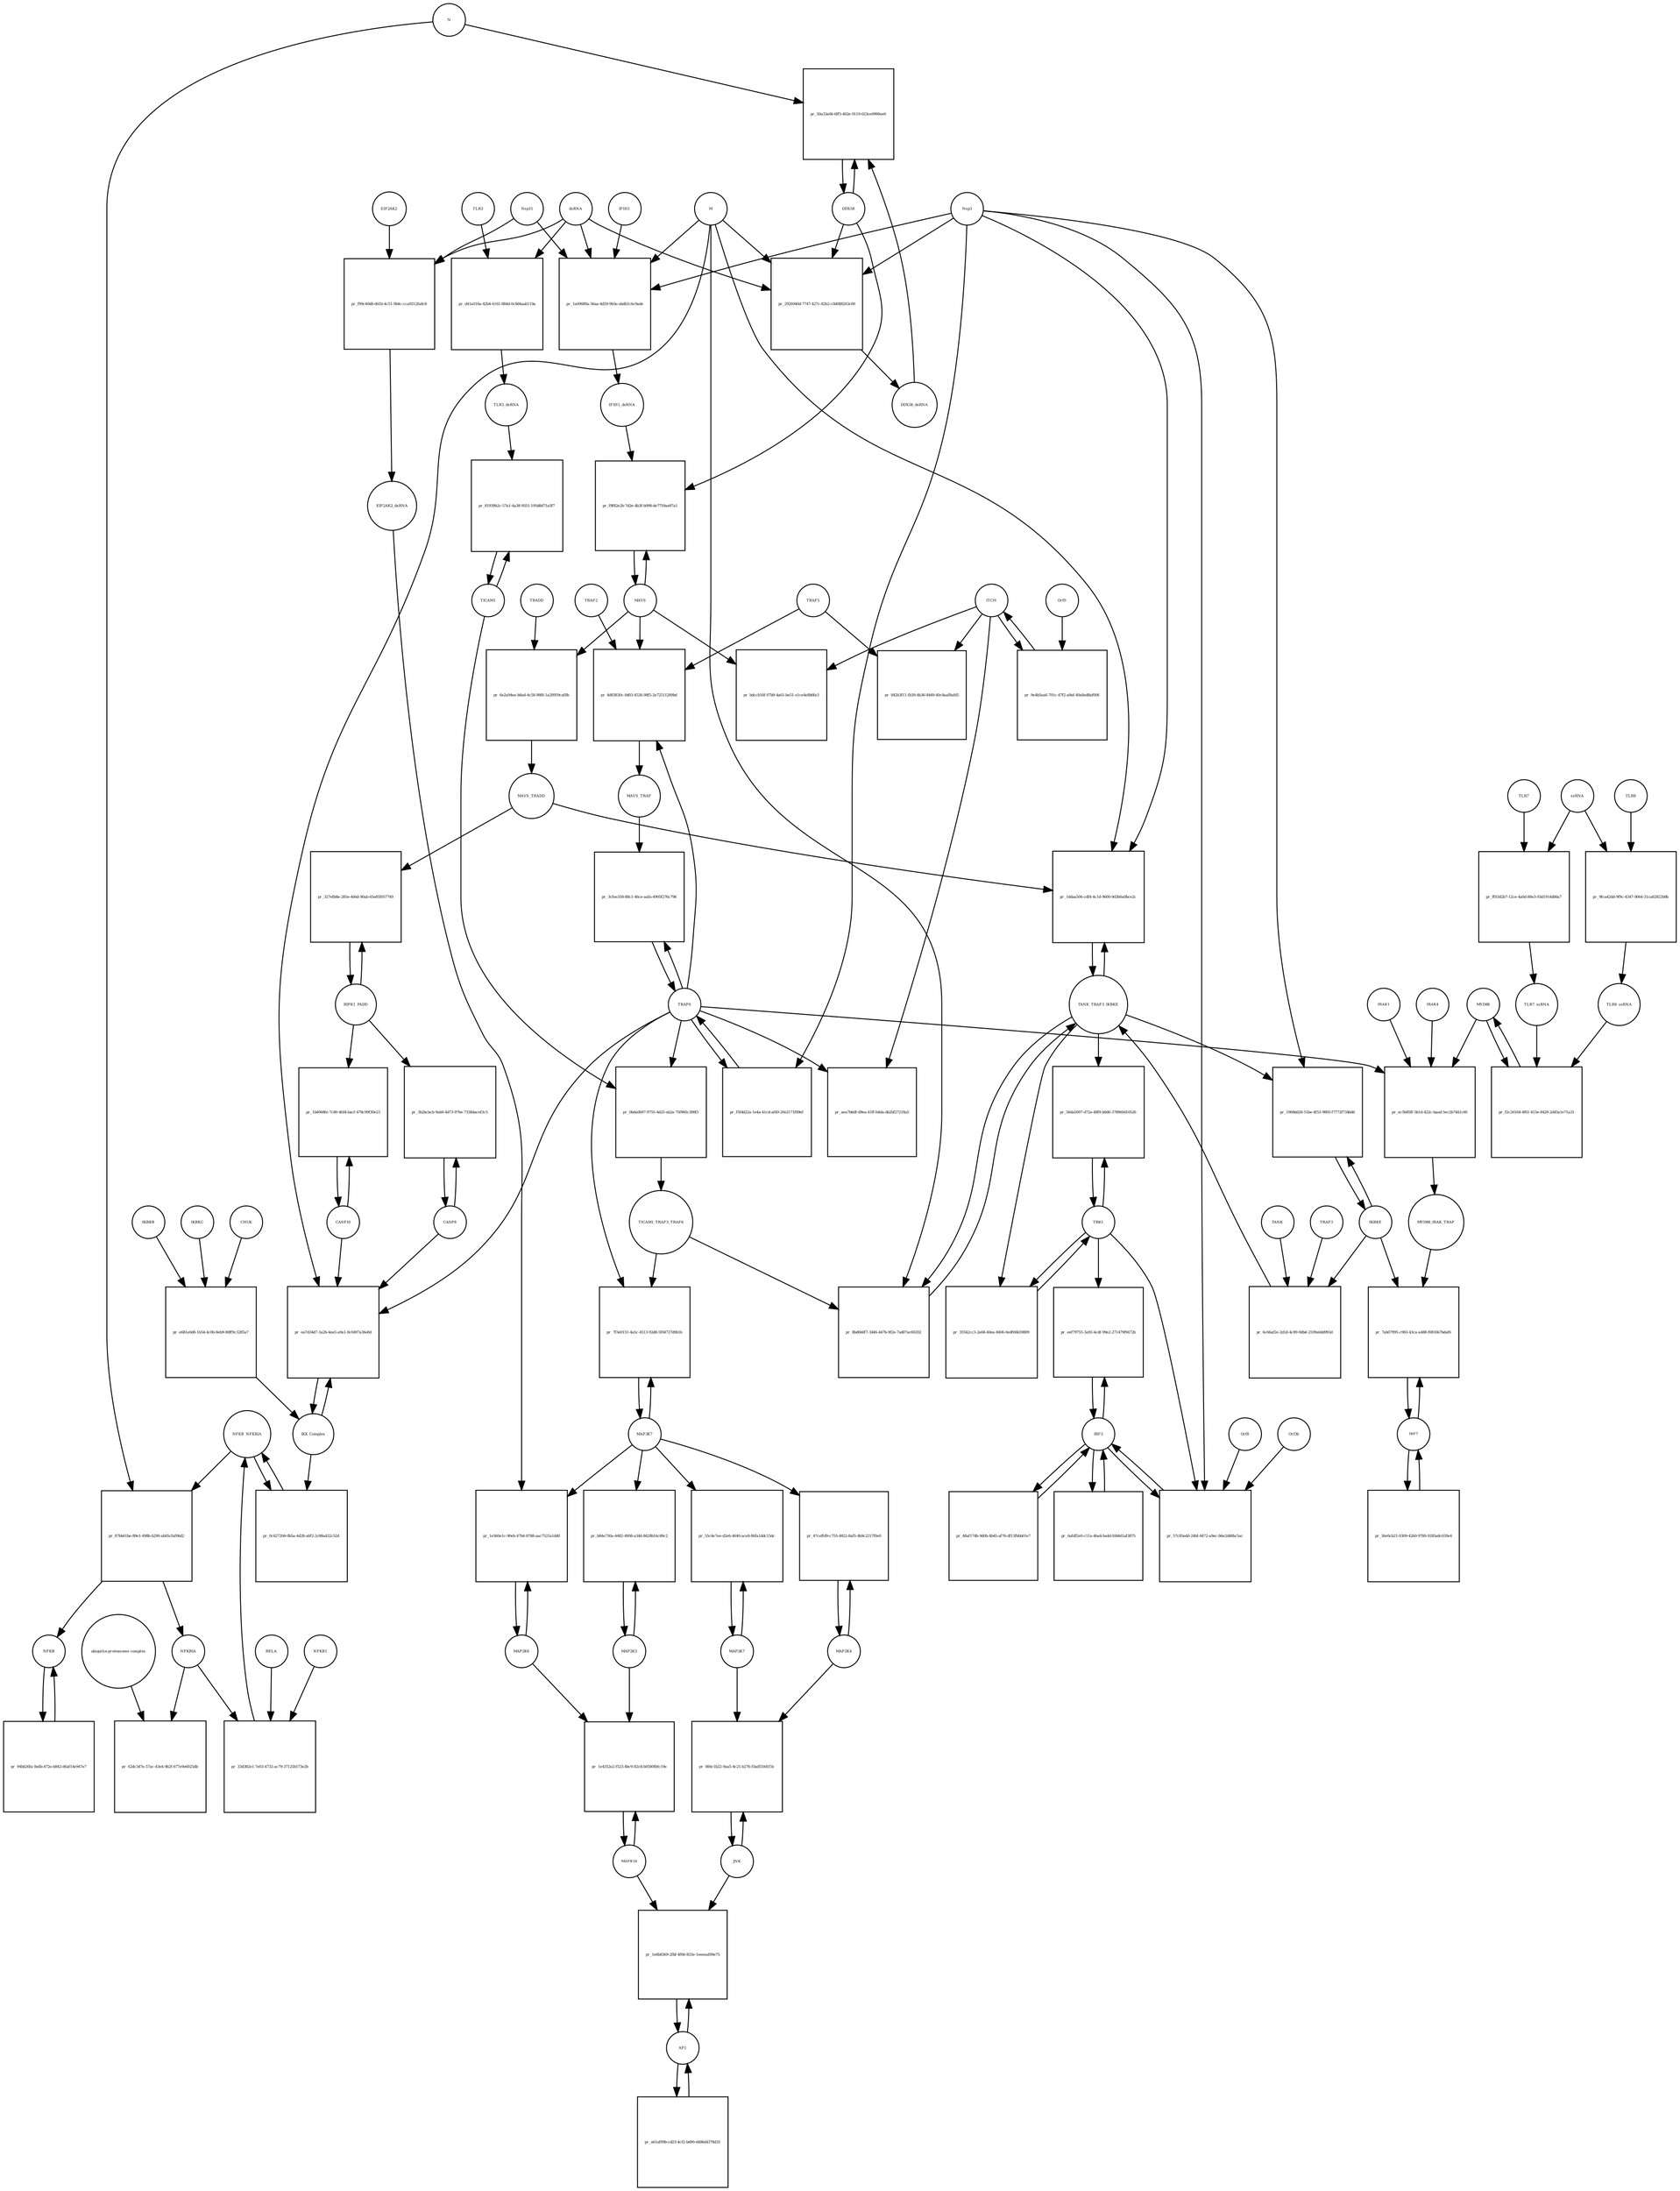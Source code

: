 strict digraph  {
NFKB_NFKBIA [annotation="", bipartite=0, cls=complex, fontsize=4, label=NFKB_NFKBIA, shape=circle];
"pr_87bb01be-89e1-498b-b290-ab05cfaf06d2" [annotation="", bipartite=1, cls=process, fontsize=4, label="pr_87bb01be-89e1-498b-b290-ab05cfaf06d2", shape=square];
NFKB [annotation="", bipartite=0, cls=complex, fontsize=4, label=NFKB, shape=circle];
NFKBIA [annotation=urn_miriam_hgnc_7797, bipartite=0, cls=macromolecule, fontsize=4, label=NFKBIA, shape=circle];
N [annotation=urn_miriam_ncbiprotein_1798174255, bipartite=0, cls=macromolecule, fontsize=4, label=N, shape=circle];
TLR3 [annotation=urn_miriam_hgnc_11849, bipartite=0, cls="macromolecule multimer", fontsize=4, label=TLR3, shape=circle];
"pr_d41a016a-42b4-4161-884d-0c8d4aab119a" [annotation="", bipartite=1, cls=process, fontsize=4, label="pr_d41a016a-42b4-4161-884d-0c8d4aab119a", shape=square];
dsRNA [annotation="", bipartite=0, cls="nucleic acid feature", fontsize=4, label=dsRNA, shape=circle];
TLR3_dsRNA [annotation="", bipartite=0, cls=complex, fontsize=4, label=TLR3_dsRNA, shape=circle];
"pr_2926940d-7747-427c-82b2-c0d088263c00" [annotation="", bipartite=1, cls=process, fontsize=4, label="pr_2926940d-7747-427c-82b2-c0d088263c00", shape=square];
DDX58_dsRNA [annotation="", bipartite=0, cls=complex, fontsize=4, label=DDX58_dsRNA, shape=circle];
M [annotation=urn_miriam_ncbiprotein_1796318601, bipartite=0, cls=macromolecule, fontsize=4, label=M, shape=circle];
Nsp3 [annotation=urn_miriam_ncbiprotein_1802476807, bipartite=0, cls=macromolecule, fontsize=4, label=Nsp3, shape=circle];
DDX58 [annotation=urn_miriam_hgnc_19102, bipartite=0, cls=macromolecule, fontsize=4, label=DDX58, shape=circle];
"pr_1a00680a-36aa-4d59-9b5e-abdb1c6c9ade" [annotation="", bipartite=1, cls=process, fontsize=4, label="pr_1a00680a-36aa-4d59-9b5e-abdb1c6c9ade", shape=square];
IFIH1_dsRNA [annotation="", bipartite=0, cls=complex, fontsize=4, label=IFIH1_dsRNA, shape=circle];
Nsp15 [annotation=urn_miriam_ncbiprotein_1802476818, bipartite=0, cls=macromolecule, fontsize=4, label=Nsp15, shape=circle];
IFIH1 [annotation=urn_miriam_hgnc_18873, bipartite=0, cls=macromolecule, fontsize=4, label=IFIH1, shape=circle];
"pr_50a33a06-6ff5-402e-9119-023ce0990ee0" [annotation="", bipartite=1, cls=process, fontsize=4, label="pr_50a33a06-6ff5-402e-9119-023ce0990ee0", shape=square];
MAVS [annotation=urn_miriam_hgnc_29233, bipartite=0, cls="macromolecule multimer", fontsize=4, label=MAVS, shape=circle];
"pr_f9f82e2b-7d2e-4b3f-b098-de7759ae87a1" [annotation="", bipartite=1, cls=process, fontsize=4, label="pr_f9f82e2b-7d2e-4b3f-b098-de7759ae87a1", shape=square];
"pr_62dc347e-57ac-43e4-9b2f-677e9e6025db" [annotation="", bipartite=1, cls=process, fontsize=4, label="pr_62dc347e-57ac-43e4-9b2f-677e9e6025db", shape=square];
"ubiquitin-proteasome complex" [annotation="", bipartite=0, cls=complex, fontsize=4, label="ubiquitin-proteasome complex", shape=circle];
IRF3 [annotation=urn_miriam_hgnc_6118, bipartite=0, cls="macromolecule multimer", fontsize=4, label=IRF3, shape=circle];
"pr_eef79755-3a93-4cdf-99e2-271479f9472b" [annotation="", bipartite=1, cls=process, fontsize=4, label="pr_eef79755-3a93-4cdf-99e2-271479f9472b", shape=square];
TBK1 [annotation="", bipartite=0, cls=macromolecule, fontsize=4, label=TBK1, shape=circle];
"pr_57c85edd-24bf-4472-a9ec-b6e2d48bc5ac" [annotation="", bipartite=1, cls=process, fontsize=4, label="pr_57c85edd-24bf-4472-a9ec-b6e2d48bc5ac", shape=square];
Orf3b [annotation=urn_miriam_uniprot_P59633, bipartite=0, cls=macromolecule, fontsize=4, label=Orf3b, shape=circle];
Orf8 [annotation=urn_miriam_ncbiprotein_1796318604, bipartite=0, cls=macromolecule, fontsize=4, label=Orf8, shape=circle];
IRF7 [annotation=urn_miriam_hgnc_6122, bipartite=0, cls="macromolecule multimer", fontsize=4, label=IRF7, shape=circle];
"pr_7ab07995-c983-43ca-a488-f0816b7bdaf6" [annotation="", bipartite=1, cls=process, fontsize=4, label="pr_7ab07995-c983-43ca-a488-f0816b7bdaf6", shape=square];
IKBKE [annotation=urn_miriam_hgnc_14552, bipartite=0, cls=macromolecule, fontsize=4, label=IKBKE, shape=circle];
MYD88_IRAK_TRAF [annotation="", bipartite=0, cls=complex, fontsize=4, label=MYD88_IRAK_TRAF, shape=circle];
TRAF6 [annotation=urn_miriam_hgnc_12036, bipartite=0, cls=macromolecule, fontsize=4, label=TRAF6, shape=circle];
"pr_3cfee358-88c1-46ce-aafa-4905f276c796" [annotation="", bipartite=1, cls=process, fontsize=4, label="pr_3cfee358-88c1-46ce-aafa-4905f276c796", shape=square];
MAVS_TRAF [annotation="", bipartite=0, cls=complex, fontsize=4, label=MAVS_TRAF, shape=circle];
"pr_bdccb16f-07b9-4a61-be51-e1ce4e8b6fe3" [annotation="", bipartite=1, cls=process, fontsize=4, label="pr_bdccb16f-07b9-4a61-be51-e1ce4e8b6fe3", shape=square];
ITCH [annotation="", bipartite=0, cls=macromolecule, fontsize=4, label=ITCH, shape=circle];
TRAF5 [annotation=urn_miriam_hgnc_12035, bipartite=0, cls=macromolecule, fontsize=4, label=TRAF5, shape=circle];
"pr_842b3f11-fb39-4b36-8449-40c8aaf8afd5" [annotation="", bipartite=1, cls=process, fontsize=4, label="pr_842b3f11-fb39-4b36-8449-40c8aaf8afd5", shape=square];
"pr_aea7b6df-d9ea-41ff-b4da-db2bf27218a5" [annotation="", bipartite=1, cls=process, fontsize=4, label="pr_aea7b6df-d9ea-41ff-b4da-db2bf27218a5", shape=square];
TICAM1 [annotation=urn_miriam_hgnc_18348, bipartite=0, cls=macromolecule, fontsize=4, label=TICAM1, shape=circle];
"pr_81939b2c-57a1-4a38-9551-195d8d71a5f7" [annotation="", bipartite=1, cls=process, fontsize=4, label="pr_81939b2c-57a1-4a38-9551-195d8d71a5f7", shape=square];
"pr_0bda0b97-9755-4d25-ab2a-75f960c398f3" [annotation="", bipartite=1, cls=process, fontsize=4, label="pr_0bda0b97-9755-4d25-ab2a-75f960c398f3", shape=square];
TICAM1_TRAF3_TRAF6 [annotation="", bipartite=0, cls=complex, fontsize=4, label=TICAM1_TRAF3_TRAF6, shape=circle];
TANK_TRAF3_IKBKE [annotation="", bipartite=0, cls=complex, fontsize=4, label=TANK_TRAF3_IKBKE, shape=circle];
"pr_8bd6b0f7-3446-447b-9f2e-7ad07ac60202" [annotation="", bipartite=1, cls=process, fontsize=4, label="pr_8bd6b0f7-3446-447b-9f2e-7ad07ac60202", shape=square];
"pr_56da5007-d72a-48f9-b0d6-378960d10526" [annotation="", bipartite=1, cls=process, fontsize=4, label="pr_56da5007-d72a-48f9-b0d6-378960d10526", shape=square];
"pr_1968dd28-51be-4f53-9805-f7772f734bd6" [annotation="", bipartite=1, cls=process, fontsize=4, label="pr_1968dd28-51be-4f53-9805-f7772f734bd6", shape=square];
MYD88 [annotation="", bipartite=0, cls=macromolecule, fontsize=4, label=MYD88, shape=circle];
"pr_ec5b85ff-5b1d-422c-baad-5ec2b7441c60" [annotation="", bipartite=1, cls=process, fontsize=4, label="pr_ec5b85ff-5b1d-422c-baad-5ec2b7441c60", shape=square];
IRAK1 [annotation=urn_miriam_hgnc_6112, bipartite=0, cls=macromolecule, fontsize=4, label=IRAK1, shape=circle];
IRAK4 [annotation=urn_miriam_hgnc_17967, bipartite=0, cls=macromolecule, fontsize=4, label=IRAK4, shape=circle];
TLR7 [annotation=urn_miriam_hgnc_15631, bipartite=0, cls=macromolecule, fontsize=4, label=TLR7, shape=circle];
"pr_ff03d2b7-12ce-4a0d-88e3-93d1914d86a7" [annotation="", bipartite=1, cls=process, fontsize=4, label="pr_ff03d2b7-12ce-4a0d-88e3-93d1914d86a7", shape=square];
TLR7_ssRNA [annotation="", bipartite=0, cls=complex, fontsize=4, label=TLR7_ssRNA, shape=circle];
ssRNA [annotation="", bipartite=0, cls="nucleic acid feature", fontsize=4, label=ssRNA, shape=circle];
TLR8 [annotation=urn_miriam_hgnc_15632, bipartite=0, cls=macromolecule, fontsize=4, label=TLR8, shape=circle];
"pr_9fca42dd-9f9c-4347-9064-31ca82822b8b" [annotation="", bipartite=1, cls=process, fontsize=4, label="pr_9fca42dd-9f9c-4347-9064-31ca82822b8b", shape=square];
TLR8_ssRNA [annotation="", bipartite=0, cls=complex, fontsize=4, label=TLR8_ssRNA, shape=circle];
"pr_f2c26164-4f61-415e-8428-2d45a1e71a31" [annotation="", bipartite=1, cls=process, fontsize=4, label="pr_f2c26164-4f61-415e-8428-2d45a1e71a31", shape=square];
MAP3K7 [annotation="", bipartite=0, cls=macromolecule, fontsize=4, label=MAP3K7, shape=circle];
"pr_7f3e0151-4a5c-4513-92d8-5f04727d9b1b" [annotation="", bipartite=1, cls=process, fontsize=4, label="pr_7f3e0151-4a5c-4513-92d8-5f04727d9b1b", shape=square];
TRAF2 [annotation=urn_miriam_hgnc_12032, bipartite=0, cls=macromolecule, fontsize=4, label=TRAF2, shape=circle];
"pr_4d83830c-0d03-4526-98f5-2e72511289bd" [annotation="", bipartite=1, cls=process, fontsize=4, label="pr_4d83830c-0d03-4526-98f5-2e72511289bd", shape=square];
"pr_9e4b5ea6-701c-47f2-a9af-40a8ed8af006" [annotation="", bipartite=1, cls=process, fontsize=4, label="pr_9e4b5ea6-701c-47f2-a9af-40a8ed8af006", shape=square];
Orf9 [annotation=urn_miriam_uniprot_P59636, bipartite=0, cls=macromolecule, fontsize=4, label=Orf9, shape=circle];
"pr_6e2a94ee-b8ad-4c58-98f6-1a28959caf8b" [annotation="", bipartite=1, cls=process, fontsize=4, label="pr_6e2a94ee-b8ad-4c58-98f6-1a28959caf8b", shape=square];
MAVS_TRADD [annotation="", bipartite=0, cls=complex, fontsize=4, label=MAVS_TRADD, shape=circle];
TRADD [annotation=urn_miriam_hgnc_12030, bipartite=0, cls=macromolecule, fontsize=4, label=TRADD, shape=circle];
"pr_f5fdd22a-1e4a-41cd-af49-20e2171f89ef" [annotation="", bipartite=1, cls=process, fontsize=4, label="pr_f5fdd22a-1e4a-41cd-af49-20e2171f89ef", shape=square];
AP1 [annotation="", bipartite=0, cls=complex, fontsize=4, label=AP1, shape=circle];
"pr_1e6b8369-2fbf-4f66-833e-1eeeeaf09e75" [annotation="", bipartite=1, cls=process, fontsize=4, label="pr_1e6b8369-2fbf-4f66-833e-1eeeeaf09e75", shape=square];
MAPK14 [annotation="", bipartite=0, cls=macromolecule, fontsize=4, label=MAPK14, shape=circle];
JNK [annotation="", bipartite=0, cls=complex, fontsize=4, label=JNK, shape=circle];
"pr_084c1b22-9aa5-4c21-b276-f3ad550d1f3c" [annotation="", bipartite=1, cls=process, fontsize=4, label="pr_084c1b22-9aa5-4c21-b276-f3ad550d1f3c", shape=square];
MAP2K7 [annotation="", bipartite=0, cls=macromolecule, fontsize=4, label=MAP2K7, shape=circle];
MAP2K4 [annotation="", bipartite=0, cls=macromolecule, fontsize=4, label=MAP2K4, shape=circle];
"pr_47ceffd9-c755-4822-8af5-4b9c2217f0e0" [annotation="", bipartite=1, cls=process, fontsize=4, label="pr_47ceffd9-c755-4822-8af5-4b9c2217f0e0", shape=square];
"pr_55c4e7ee-d2e6-4640-ace8-86fa1ddc15dc" [annotation="", bipartite=1, cls=process, fontsize=4, label="pr_55c4e7ee-d2e6-4640-ace8-86fa1ddc15dc", shape=square];
MAP2K3 [annotation="", bipartite=0, cls=macromolecule, fontsize=4, label=MAP2K3, shape=circle];
"pr_b84e730a-4482-4908-a34d-8428b16c89c2" [annotation="", bipartite=1, cls=process, fontsize=4, label="pr_b84e730a-4482-4908-a34d-8428b16c89c2", shape=square];
MAP2K6 [annotation="", bipartite=0, cls=macromolecule, fontsize=4, label=MAP2K6, shape=circle];
"pr_1e560e1c-90eb-47b4-8788-aac7521a1dd0" [annotation="", bipartite=1, cls=process, fontsize=4, label="pr_1e560e1c-90eb-47b4-8788-aac7521a1dd0", shape=square];
EIF2AK2_dsRNA [annotation="", bipartite=0, cls=complex, fontsize=4, label=EIF2AK2_dsRNA, shape=circle];
"pr_f99c40d8-d61b-4c51-9b4c-cca9312fa8c8" [annotation="", bipartite=1, cls=process, fontsize=4, label="pr_f99c40d8-d61b-4c51-9b4c-cca9312fa8c8", shape=square];
EIF2AK2 [annotation=urn_miriam_hgnc_9437, bipartite=0, cls=macromolecule, fontsize=4, label=EIF2AK2, shape=circle];
RIPK1_FADD [annotation="", bipartite=0, cls=complex, fontsize=4, label=RIPK1_FADD, shape=circle];
"pr_327efb8e-285e-466d-90ab-65e85f057749" [annotation="", bipartite=1, cls=process, fontsize=4, label="pr_327efb8e-285e-466d-90ab-65e85f057749", shape=square];
CASP8 [annotation="", bipartite=0, cls=macromolecule, fontsize=4, label=CASP8, shape=circle];
"pr_3b2bcbcb-9ab0-4d73-976e-7338dacef3c5" [annotation="", bipartite=1, cls=process, fontsize=4, label="pr_3b2bcbcb-9ab0-4d73-976e-7338dacef3c5", shape=square];
CASP10 [annotation="", bipartite=0, cls=macromolecule, fontsize=4, label=CASP10, shape=circle];
"pr_1b4068fe-7c80-4fd4-bacf-478c99f30e23" [annotation="", bipartite=1, cls=process, fontsize=4, label="pr_1b4068fe-7c80-4fd4-bacf-478c99f30e23", shape=square];
"pr_0c627204-0b5a-4d28-a6f2-2c88a432c52d" [annotation="", bipartite=1, cls=process, fontsize=4, label="pr_0c627204-0b5a-4d28-a6f2-2c88a432c52d", shape=square];
"IKK Complex" [annotation="", bipartite=0, cls=complex, fontsize=4, label="IKK Complex", shape=circle];
"pr_ea7d34d7-3a2b-4ea5-a9a1-8c0497a36e8d" [annotation="", bipartite=1, cls=process, fontsize=4, label="pr_ea7d34d7-3a2b-4ea5-a9a1-8c0497a36e8d", shape=square];
"pr_33d382e1-7e03-4732-ac79-37125b173e2b" [annotation="", bipartite=1, cls=process, fontsize=4, label="pr_33d382e1-7e03-4732-ac79-37125b173e2b", shape=square];
RELA [annotation="", bipartite=0, cls=macromolecule, fontsize=4, label=RELA, shape=circle];
NFKB1 [annotation="", bipartite=0, cls=macromolecule, fontsize=4, label=NFKB1, shape=circle];
IKBKG [annotation="", bipartite=0, cls=macromolecule, fontsize=4, label=IKBKG, shape=circle];
"pr_e681e0d8-1b54-4c0b-8eb9-80ff9c3285a7" [annotation="", bipartite=1, cls=process, fontsize=4, label="pr_e681e0d8-1b54-4c0b-8eb9-80ff9c3285a7", shape=square];
CHUK [annotation="", bipartite=0, cls=macromolecule, fontsize=4, label=CHUK, shape=circle];
IKBKB [annotation="", bipartite=0, cls=macromolecule, fontsize=4, label=IKBKB, shape=circle];
"pr_1ddaa506-cdf4-4c1d-9600-9d3b0a0bce2c" [annotation="", bipartite=1, cls=process, fontsize=4, label="pr_1ddaa506-cdf4-4c1d-9600-9d3b0a0bce2c", shape=square];
"pr_35542cc3-2a68-40ea-8406-0edf06b59809" [annotation="", bipartite=1, cls=process, fontsize=4, label="pr_35542cc3-2a68-40ea-8406-0edf06b59809", shape=square];
"pr_1e4352e2-f523-4bc9-82c8-b0580fbfc19e" [annotation="", bipartite=1, cls=process, fontsize=4, label="pr_1e4352e2-f523-4bc9-82c8-b0580fbfc19e", shape=square];
TRAF3 [annotation="", bipartite=0, cls=macromolecule, fontsize=4, label=TRAF3, shape=circle];
"pr_6c66af2e-2d1d-4c89-9dbd-2109a0dd993d" [annotation="", bipartite=1, cls=process, fontsize=4, label="pr_6c66af2e-2d1d-4c89-9dbd-2109a0dd993d", shape=square];
TANK [annotation="", bipartite=0, cls=macromolecule, fontsize=4, label=TANK, shape=circle];
"pr_94bb26fa-9a6b-472e-b842-d6af14e947e7" [annotation="", bipartite=1, cls=process, fontsize=4, label="pr_94bb26fa-9a6b-472e-b842-d6af14e947e7", shape=square];
"pr_6afdf2e0-c11a-4ba4-ba4d-fd44d1af3875" [annotation="", bipartite=1, cls=process, fontsize=4, label="pr_6afdf2e0-c11a-4ba4-ba4d-fd44d1af3875", shape=square];
"pr_48af174b-9d0b-4b45-af76-df13fbbb01e7" [annotation="", bipartite=1, cls=process, fontsize=4, label="pr_48af174b-9d0b-4b45-af76-df13fbbb01e7", shape=square];
"pr_36e0cb21-0309-4260-9780-9285a8c039e4" [annotation="", bipartite=1, cls=process, fontsize=4, label="pr_36e0cb21-0309-4260-9780-9285a8c039e4", shape=square];
"pr_a61af09b-cd23-4cf2-bd90-d486d4378d35" [annotation="", bipartite=1, cls=process, fontsize=4, label="pr_a61af09b-cd23-4cf2-bd90-d486d4378d35", shape=square];
NFKB_NFKBIA -> "pr_87bb01be-89e1-498b-b290-ab05cfaf06d2"  [annotation="", interaction_type=consumption];
NFKB_NFKBIA -> "pr_0c627204-0b5a-4d28-a6f2-2c88a432c52d"  [annotation="", interaction_type=consumption];
"pr_87bb01be-89e1-498b-b290-ab05cfaf06d2" -> NFKB  [annotation="", interaction_type=production];
"pr_87bb01be-89e1-498b-b290-ab05cfaf06d2" -> NFKBIA  [annotation="", interaction_type=production];
NFKB -> "pr_94bb26fa-9a6b-472e-b842-d6af14e947e7"  [annotation="", interaction_type=consumption];
NFKBIA -> "pr_62dc347e-57ac-43e4-9b2f-677e9e6025db"  [annotation="", interaction_type=consumption];
NFKBIA -> "pr_33d382e1-7e03-4732-ac79-37125b173e2b"  [annotation="", interaction_type=consumption];
N -> "pr_87bb01be-89e1-498b-b290-ab05cfaf06d2"  [annotation="urn_miriam_pubmed_16143815|urn_miriam_taxonomy_694009", interaction_type=stimulation];
N -> "pr_50a33a06-6ff5-402e-9119-023ce0990ee0"  [annotation="urn_miriam_pubmed_25581309|urn_miriam_pubmed_28148787|urn_miriam_taxonomy_694009", interaction_type=inhibition];
TLR3 -> "pr_d41a016a-42b4-4161-884d-0c8d4aab119a"  [annotation="", interaction_type=consumption];
"pr_d41a016a-42b4-4161-884d-0c8d4aab119a" -> TLR3_dsRNA  [annotation="", interaction_type=production];
dsRNA -> "pr_d41a016a-42b4-4161-884d-0c8d4aab119a"  [annotation="", interaction_type=consumption];
dsRNA -> "pr_2926940d-7747-427c-82b2-c0d088263c00"  [annotation="", interaction_type=consumption];
dsRNA -> "pr_1a00680a-36aa-4d59-9b5e-abdb1c6c9ade"  [annotation="", interaction_type=consumption];
dsRNA -> "pr_f99c40d8-d61b-4c51-9b4c-cca9312fa8c8"  [annotation="", interaction_type=consumption];
TLR3_dsRNA -> "pr_81939b2c-57a1-4a38-9551-195d8d71a5f7"  [annotation=urn_miriam_pubmed_20303872, interaction_type=stimulation];
"pr_2926940d-7747-427c-82b2-c0d088263c00" -> DDX58_dsRNA  [annotation="", interaction_type=production];
DDX58_dsRNA -> "pr_50a33a06-6ff5-402e-9119-023ce0990ee0"  [annotation="urn_miriam_pubmed_25581309|urn_miriam_pubmed_28148787|urn_miriam_taxonomy_694009", interaction_type=catalysis];
M -> "pr_2926940d-7747-427c-82b2-c0d088263c00"  [annotation="urn_miriam_pubmed_20303872|urn_miriam_pubmed_19380580|urn_miriam_pubmed_31226023|urn_miriam_taxonomy_694009", interaction_type=inhibition];
M -> "pr_1a00680a-36aa-4d59-9b5e-abdb1c6c9ade"  [annotation="urn_miriam_pubmed_28484023|urn_miriam_pubmed_19380580|urn_miriam_pubmed_31226023|urn_miriam_taxonomy_694009", interaction_type=inhibition];
M -> "pr_8bd6b0f7-3446-447b-9f2e-7ad07ac60202"  [annotation="urn_miriam_pubmed_19380580|urn_miriam_pubmed_19366914|urn_miriam_taxonomy_694009", interaction_type=inhibition];
M -> "pr_ea7d34d7-3a2b-4ea5-a9a1-8c0497a36e8d"  [annotation="urn_miriam_pubmed_19366914|urn_miriam_pubmed_20303872|urn_miriam_pubmed_17705188|urn_miriam_pubmed_694009", interaction_type=inhibition];
M -> "pr_1ddaa506-cdf4-4c1d-9600-9d3b0a0bce2c"  [annotation="urn_miriam_pubmed_19366914|urn_miriam_pubmed_27164085|urn_miriam_pubmed_19380580|urn_miriam_taxonomy_694009", interaction_type=inhibition];
Nsp3 -> "pr_2926940d-7747-427c-82b2-c0d088263c00"  [annotation="urn_miriam_pubmed_20303872|urn_miriam_pubmed_19380580|urn_miriam_pubmed_31226023|urn_miriam_taxonomy_694009", interaction_type=inhibition];
Nsp3 -> "pr_1a00680a-36aa-4d59-9b5e-abdb1c6c9ade"  [annotation="urn_miriam_pubmed_28484023|urn_miriam_pubmed_19380580|urn_miriam_pubmed_31226023|urn_miriam_taxonomy_694009", interaction_type=inhibition];
Nsp3 -> "pr_57c85edd-24bf-4472-a9ec-b6e2d48bc5ac"  [annotation="urn_miriam_pubmed_17761676|urn_miriam_pubmed_31226023|urn_miriam_taxonomy_694009", interaction_type=inhibition];
Nsp3 -> "pr_1968dd28-51be-4f53-9805-f7772f734bd6"  [annotation="urn_miriam_pubmed_20303872|urn_miriam_pubmed_31226023|urn_miriam_taxonomy_694009", interaction_type=inhibition];
Nsp3 -> "pr_f5fdd22a-1e4a-41cd-af49-20e2171f89ef"  [annotation="urn_miriam_pubmed_27164085|urn_miriam_taxonomy_694009", interaction_type=catalysis];
Nsp3 -> "pr_1ddaa506-cdf4-4c1d-9600-9d3b0a0bce2c"  [annotation="urn_miriam_pubmed_19366914|urn_miriam_pubmed_27164085|urn_miriam_pubmed_19380580|urn_miriam_taxonomy_694009", interaction_type=inhibition];
DDX58 -> "pr_2926940d-7747-427c-82b2-c0d088263c00"  [annotation="", interaction_type=consumption];
DDX58 -> "pr_50a33a06-6ff5-402e-9119-023ce0990ee0"  [annotation="", interaction_type=consumption];
DDX58 -> "pr_f9f82e2b-7d2e-4b3f-b098-de7759ae87a1"  [annotation=urn_miriam_pubmed_25581309, interaction_type=catalysis];
"pr_1a00680a-36aa-4d59-9b5e-abdb1c6c9ade" -> IFIH1_dsRNA  [annotation="", interaction_type=production];
IFIH1_dsRNA -> "pr_f9f82e2b-7d2e-4b3f-b098-de7759ae87a1"  [annotation=urn_miriam_pubmed_25581309, interaction_type=catalysis];
Nsp15 -> "pr_1a00680a-36aa-4d59-9b5e-abdb1c6c9ade"  [annotation="urn_miriam_pubmed_28484023|urn_miriam_pubmed_19380580|urn_miriam_pubmed_31226023|urn_miriam_taxonomy_694009", interaction_type=inhibition];
Nsp15 -> "pr_f99c40d8-d61b-4c51-9b4c-cca9312fa8c8"  [annotation="urn_miriam_pubmed_28484023|urn_miriam_pubmed_19366914|urn_miriam_taxonomy_694009", interaction_type=inhibition];
IFIH1 -> "pr_1a00680a-36aa-4d59-9b5e-abdb1c6c9ade"  [annotation="", interaction_type=consumption];
"pr_50a33a06-6ff5-402e-9119-023ce0990ee0" -> DDX58  [annotation="", interaction_type=production];
MAVS -> "pr_f9f82e2b-7d2e-4b3f-b098-de7759ae87a1"  [annotation="", interaction_type=consumption];
MAVS -> "pr_bdccb16f-07b9-4a61-be51-e1ce4e8b6fe3"  [annotation="", interaction_type=consumption];
MAVS -> "pr_4d83830c-0d03-4526-98f5-2e72511289bd"  [annotation="", interaction_type=consumption];
MAVS -> "pr_6e2a94ee-b8ad-4c58-98f6-1a28959caf8b"  [annotation="", interaction_type=consumption];
"pr_f9f82e2b-7d2e-4b3f-b098-de7759ae87a1" -> MAVS  [annotation="", interaction_type=production];
"ubiquitin-proteasome complex" -> "pr_62dc347e-57ac-43e4-9b2f-677e9e6025db"  [annotation=urn_miriam_pubmed_20303872, interaction_type=catalysis];
IRF3 -> "pr_eef79755-3a93-4cdf-99e2-271479f9472b"  [annotation="", interaction_type=consumption];
IRF3 -> "pr_57c85edd-24bf-4472-a9ec-b6e2d48bc5ac"  [annotation="", interaction_type=consumption];
IRF3 -> "pr_6afdf2e0-c11a-4ba4-ba4d-fd44d1af3875"  [annotation="", interaction_type=consumption];
IRF3 -> "pr_48af174b-9d0b-4b45-af76-df13fbbb01e7"  [annotation="", interaction_type=consumption];
"pr_eef79755-3a93-4cdf-99e2-271479f9472b" -> IRF3  [annotation="", interaction_type=production];
TBK1 -> "pr_eef79755-3a93-4cdf-99e2-271479f9472b"  [annotation=urn_miriam_pubmed_25581309, interaction_type=catalysis];
TBK1 -> "pr_57c85edd-24bf-4472-a9ec-b6e2d48bc5ac"  [annotation="urn_miriam_pubmed_17761676|urn_miriam_pubmed_31226023|urn_miriam_taxonomy_694009", interaction_type=catalysis];
TBK1 -> "pr_56da5007-d72a-48f9-b0d6-378960d10526"  [annotation="", interaction_type=consumption];
TBK1 -> "pr_35542cc3-2a68-40ea-8406-0edf06b59809"  [annotation="", interaction_type=consumption];
"pr_57c85edd-24bf-4472-a9ec-b6e2d48bc5ac" -> IRF3  [annotation="", interaction_type=production];
Orf3b -> "pr_57c85edd-24bf-4472-a9ec-b6e2d48bc5ac"  [annotation="urn_miriam_pubmed_17761676|urn_miriam_pubmed_31226023|urn_miriam_taxonomy_694009", interaction_type=inhibition];
Orf8 -> "pr_57c85edd-24bf-4472-a9ec-b6e2d48bc5ac"  [annotation="urn_miriam_pubmed_17761676|urn_miriam_pubmed_31226023|urn_miriam_taxonomy_694009", interaction_type=inhibition];
IRF7 -> "pr_7ab07995-c983-43ca-a488-f0816b7bdaf6"  [annotation="", interaction_type=consumption];
IRF7 -> "pr_36e0cb21-0309-4260-9780-9285a8c039e4"  [annotation="", interaction_type=consumption];
"pr_7ab07995-c983-43ca-a488-f0816b7bdaf6" -> IRF7  [annotation="", interaction_type=production];
IKBKE -> "pr_7ab07995-c983-43ca-a488-f0816b7bdaf6"  [annotation=urn_miriam_pubmed_20303872, interaction_type=catalysis];
IKBKE -> "pr_1968dd28-51be-4f53-9805-f7772f734bd6"  [annotation="", interaction_type=consumption];
IKBKE -> "pr_6c66af2e-2d1d-4c89-9dbd-2109a0dd993d"  [annotation="", interaction_type=consumption];
MYD88_IRAK_TRAF -> "pr_7ab07995-c983-43ca-a488-f0816b7bdaf6"  [annotation=urn_miriam_pubmed_20303872, interaction_type=catalysis];
TRAF6 -> "pr_3cfee358-88c1-46ce-aafa-4905f276c796"  [annotation="", interaction_type=consumption];
TRAF6 -> "pr_aea7b6df-d9ea-41ff-b4da-db2bf27218a5"  [annotation="", interaction_type=consumption];
TRAF6 -> "pr_0bda0b97-9755-4d25-ab2a-75f960c398f3"  [annotation="", interaction_type=consumption];
TRAF6 -> "pr_ec5b85ff-5b1d-422c-baad-5ec2b7441c60"  [annotation="", interaction_type=consumption];
TRAF6 -> "pr_7f3e0151-4a5c-4513-92d8-5f04727d9b1b"  [annotation=urn_miriam_pubmed_19366914, interaction_type=stimulation];
TRAF6 -> "pr_4d83830c-0d03-4526-98f5-2e72511289bd"  [annotation="", interaction_type=consumption];
TRAF6 -> "pr_f5fdd22a-1e4a-41cd-af49-20e2171f89ef"  [annotation="", interaction_type=consumption];
TRAF6 -> "pr_ea7d34d7-3a2b-4ea5-a9a1-8c0497a36e8d"  [annotation="urn_miriam_pubmed_19366914|urn_miriam_pubmed_20303872|urn_miriam_pubmed_17705188|urn_miriam_pubmed_694009", interaction_type=stimulation];
"pr_3cfee358-88c1-46ce-aafa-4905f276c796" -> TRAF6  [annotation="", interaction_type=production];
MAVS_TRAF -> "pr_3cfee358-88c1-46ce-aafa-4905f276c796"  [annotation=urn_miriam_pubmed_19366914, interaction_type=catalysis];
ITCH -> "pr_bdccb16f-07b9-4a61-be51-e1ce4e8b6fe3"  [annotation=urn_miriam_pubmed_25135833, interaction_type=catalysis];
ITCH -> "pr_842b3f11-fb39-4b36-8449-40c8aaf8afd5"  [annotation=urn_miriam_pubmed_25135833, interaction_type=catalysis];
ITCH -> "pr_aea7b6df-d9ea-41ff-b4da-db2bf27218a5"  [annotation=urn_miriam_pubmed_25135833, interaction_type=catalysis];
ITCH -> "pr_9e4b5ea6-701c-47f2-a9af-40a8ed8af006"  [annotation="", interaction_type=consumption];
TRAF5 -> "pr_842b3f11-fb39-4b36-8449-40c8aaf8afd5"  [annotation="", interaction_type=consumption];
TRAF5 -> "pr_4d83830c-0d03-4526-98f5-2e72511289bd"  [annotation="", interaction_type=consumption];
TICAM1 -> "pr_81939b2c-57a1-4a38-9551-195d8d71a5f7"  [annotation="", interaction_type=consumption];
TICAM1 -> "pr_0bda0b97-9755-4d25-ab2a-75f960c398f3"  [annotation="", interaction_type=consumption];
"pr_81939b2c-57a1-4a38-9551-195d8d71a5f7" -> TICAM1  [annotation="", interaction_type=production];
"pr_0bda0b97-9755-4d25-ab2a-75f960c398f3" -> TICAM1_TRAF3_TRAF6  [annotation="", interaction_type=production];
TICAM1_TRAF3_TRAF6 -> "pr_8bd6b0f7-3446-447b-9f2e-7ad07ac60202"  [annotation="urn_miriam_pubmed_19380580|urn_miriam_pubmed_19366914|urn_miriam_taxonomy_694009", interaction_type=stimulation];
TICAM1_TRAF3_TRAF6 -> "pr_7f3e0151-4a5c-4513-92d8-5f04727d9b1b"  [annotation=urn_miriam_pubmed_19366914, interaction_type=stimulation];
TANK_TRAF3_IKBKE -> "pr_8bd6b0f7-3446-447b-9f2e-7ad07ac60202"  [annotation="", interaction_type=consumption];
TANK_TRAF3_IKBKE -> "pr_56da5007-d72a-48f9-b0d6-378960d10526"  [annotation=urn_miriam_pubmed_20303872, interaction_type=stimulation];
TANK_TRAF3_IKBKE -> "pr_1968dd28-51be-4f53-9805-f7772f734bd6"  [annotation="urn_miriam_pubmed_20303872|urn_miriam_pubmed_31226023|urn_miriam_taxonomy_694009", interaction_type=stimulation];
TANK_TRAF3_IKBKE -> "pr_1ddaa506-cdf4-4c1d-9600-9d3b0a0bce2c"  [annotation="", interaction_type=consumption];
TANK_TRAF3_IKBKE -> "pr_35542cc3-2a68-40ea-8406-0edf06b59809"  [annotation=urn_miriam_pubmed_19366914, interaction_type=stimulation];
"pr_8bd6b0f7-3446-447b-9f2e-7ad07ac60202" -> TANK_TRAF3_IKBKE  [annotation="", interaction_type=production];
"pr_56da5007-d72a-48f9-b0d6-378960d10526" -> TBK1  [annotation="", interaction_type=production];
"pr_1968dd28-51be-4f53-9805-f7772f734bd6" -> IKBKE  [annotation="", interaction_type=production];
MYD88 -> "pr_ec5b85ff-5b1d-422c-baad-5ec2b7441c60"  [annotation="", interaction_type=consumption];
MYD88 -> "pr_f2c26164-4f61-415e-8428-2d45a1e71a31"  [annotation="", interaction_type=consumption];
"pr_ec5b85ff-5b1d-422c-baad-5ec2b7441c60" -> MYD88_IRAK_TRAF  [annotation="", interaction_type=production];
IRAK1 -> "pr_ec5b85ff-5b1d-422c-baad-5ec2b7441c60"  [annotation="", interaction_type=consumption];
IRAK4 -> "pr_ec5b85ff-5b1d-422c-baad-5ec2b7441c60"  [annotation="", interaction_type=consumption];
TLR7 -> "pr_ff03d2b7-12ce-4a0d-88e3-93d1914d86a7"  [annotation="", interaction_type=consumption];
"pr_ff03d2b7-12ce-4a0d-88e3-93d1914d86a7" -> TLR7_ssRNA  [annotation="", interaction_type=production];
TLR7_ssRNA -> "pr_f2c26164-4f61-415e-8428-2d45a1e71a31"  [annotation=urn_miriam_pubmed_19366914, interaction_type=stimulation];
ssRNA -> "pr_ff03d2b7-12ce-4a0d-88e3-93d1914d86a7"  [annotation="", interaction_type=consumption];
ssRNA -> "pr_9fca42dd-9f9c-4347-9064-31ca82822b8b"  [annotation="", interaction_type=consumption];
TLR8 -> "pr_9fca42dd-9f9c-4347-9064-31ca82822b8b"  [annotation="", interaction_type=consumption];
"pr_9fca42dd-9f9c-4347-9064-31ca82822b8b" -> TLR8_ssRNA  [annotation="", interaction_type=production];
TLR8_ssRNA -> "pr_f2c26164-4f61-415e-8428-2d45a1e71a31"  [annotation=urn_miriam_pubmed_19366914, interaction_type=stimulation];
"pr_f2c26164-4f61-415e-8428-2d45a1e71a31" -> MYD88  [annotation="", interaction_type=production];
MAP3K7 -> "pr_7f3e0151-4a5c-4513-92d8-5f04727d9b1b"  [annotation="", interaction_type=consumption];
MAP3K7 -> "pr_47ceffd9-c755-4822-8af5-4b9c2217f0e0"  [annotation=urn_miriam_pubmed_19366914, interaction_type=catalysis];
MAP3K7 -> "pr_55c4e7ee-d2e6-4640-ace8-86fa1ddc15dc"  [annotation=urn_miriam_pubmed_19366914, interaction_type=catalysis];
MAP3K7 -> "pr_b84e730a-4482-4908-a34d-8428b16c89c2"  [annotation=urn_miriam_pubmed_19366914, interaction_type=catalysis];
MAP3K7 -> "pr_1e560e1c-90eb-47b4-8788-aac7521a1dd0"  [annotation=urn_miriam_pubmed_19366914, interaction_type=catalysis];
"pr_7f3e0151-4a5c-4513-92d8-5f04727d9b1b" -> MAP3K7  [annotation="", interaction_type=production];
TRAF2 -> "pr_4d83830c-0d03-4526-98f5-2e72511289bd"  [annotation="", interaction_type=consumption];
"pr_4d83830c-0d03-4526-98f5-2e72511289bd" -> MAVS_TRAF  [annotation="", interaction_type=production];
"pr_9e4b5ea6-701c-47f2-a9af-40a8ed8af006" -> ITCH  [annotation="", interaction_type=production];
Orf9 -> "pr_9e4b5ea6-701c-47f2-a9af-40a8ed8af006"  [annotation="urn_miriam_pubmed_25135833|urn_miriam_taxonomy_694009", interaction_type=stimulation];
"pr_6e2a94ee-b8ad-4c58-98f6-1a28959caf8b" -> MAVS_TRADD  [annotation="", interaction_type=production];
MAVS_TRADD -> "pr_327efb8e-285e-466d-90ab-65e85f057749"  [annotation=urn_miriam_pubmed_19366914, interaction_type=stimulation];
MAVS_TRADD -> "pr_1ddaa506-cdf4-4c1d-9600-9d3b0a0bce2c"  [annotation="urn_miriam_pubmed_19366914|urn_miriam_pubmed_27164085|urn_miriam_pubmed_19380580|urn_miriam_taxonomy_694009", interaction_type=stimulation];
TRADD -> "pr_6e2a94ee-b8ad-4c58-98f6-1a28959caf8b"  [annotation="", interaction_type=consumption];
"pr_f5fdd22a-1e4a-41cd-af49-20e2171f89ef" -> TRAF6  [annotation="", interaction_type=production];
AP1 -> "pr_1e6b8369-2fbf-4f66-833e-1eeeeaf09e75"  [annotation="", interaction_type=consumption];
AP1 -> "pr_a61af09b-cd23-4cf2-bd90-d486d4378d35"  [annotation="", interaction_type=consumption];
"pr_1e6b8369-2fbf-4f66-833e-1eeeeaf09e75" -> AP1  [annotation="", interaction_type=production];
MAPK14 -> "pr_1e6b8369-2fbf-4f66-833e-1eeeeaf09e75"  [annotation=urn_miriam_pubmed_19366914, interaction_type=stimulation];
MAPK14 -> "pr_1e4352e2-f523-4bc9-82c8-b0580fbfc19e"  [annotation="", interaction_type=consumption];
JNK -> "pr_1e6b8369-2fbf-4f66-833e-1eeeeaf09e75"  [annotation=urn_miriam_pubmed_19366914, interaction_type=stimulation];
JNK -> "pr_084c1b22-9aa5-4c21-b276-f3ad550d1f3c"  [annotation="", interaction_type=consumption];
"pr_084c1b22-9aa5-4c21-b276-f3ad550d1f3c" -> JNK  [annotation="", interaction_type=production];
MAP2K7 -> "pr_084c1b22-9aa5-4c21-b276-f3ad550d1f3c"  [annotation=urn_miriam_pubmed_19366914, interaction_type=catalysis];
MAP2K7 -> "pr_55c4e7ee-d2e6-4640-ace8-86fa1ddc15dc"  [annotation="", interaction_type=consumption];
MAP2K4 -> "pr_084c1b22-9aa5-4c21-b276-f3ad550d1f3c"  [annotation=urn_miriam_pubmed_19366914, interaction_type=catalysis];
MAP2K4 -> "pr_47ceffd9-c755-4822-8af5-4b9c2217f0e0"  [annotation="", interaction_type=consumption];
"pr_47ceffd9-c755-4822-8af5-4b9c2217f0e0" -> MAP2K4  [annotation="", interaction_type=production];
"pr_55c4e7ee-d2e6-4640-ace8-86fa1ddc15dc" -> MAP2K7  [annotation="", interaction_type=production];
MAP2K3 -> "pr_b84e730a-4482-4908-a34d-8428b16c89c2"  [annotation="", interaction_type=consumption];
MAP2K3 -> "pr_1e4352e2-f523-4bc9-82c8-b0580fbfc19e"  [annotation=urn_miriam_pubmed_19366914, interaction_type=catalysis];
"pr_b84e730a-4482-4908-a34d-8428b16c89c2" -> MAP2K3  [annotation="", interaction_type=production];
MAP2K6 -> "pr_1e560e1c-90eb-47b4-8788-aac7521a1dd0"  [annotation="", interaction_type=consumption];
MAP2K6 -> "pr_1e4352e2-f523-4bc9-82c8-b0580fbfc19e"  [annotation=urn_miriam_pubmed_19366914, interaction_type=catalysis];
"pr_1e560e1c-90eb-47b4-8788-aac7521a1dd0" -> MAP2K6  [annotation="", interaction_type=production];
EIF2AK2_dsRNA -> "pr_1e560e1c-90eb-47b4-8788-aac7521a1dd0"  [annotation=urn_miriam_pubmed_19366914, interaction_type=stimulation];
"pr_f99c40d8-d61b-4c51-9b4c-cca9312fa8c8" -> EIF2AK2_dsRNA  [annotation="", interaction_type=production];
EIF2AK2 -> "pr_f99c40d8-d61b-4c51-9b4c-cca9312fa8c8"  [annotation="", interaction_type=consumption];
RIPK1_FADD -> "pr_327efb8e-285e-466d-90ab-65e85f057749"  [annotation="", interaction_type=consumption];
RIPK1_FADD -> "pr_3b2bcbcb-9ab0-4d73-976e-7338dacef3c5"  [annotation=urn_miriam_pubmed_19366914, interaction_type=stimulation];
RIPK1_FADD -> "pr_1b4068fe-7c80-4fd4-bacf-478c99f30e23"  [annotation=urn_miriam_pubmed_20303872, interaction_type=stimulation];
"pr_327efb8e-285e-466d-90ab-65e85f057749" -> RIPK1_FADD  [annotation="", interaction_type=production];
CASP8 -> "pr_3b2bcbcb-9ab0-4d73-976e-7338dacef3c5"  [annotation="", interaction_type=consumption];
CASP8 -> "pr_ea7d34d7-3a2b-4ea5-a9a1-8c0497a36e8d"  [annotation="urn_miriam_pubmed_19366914|urn_miriam_pubmed_20303872|urn_miriam_pubmed_17705188|urn_miriam_pubmed_694009", interaction_type=stimulation];
"pr_3b2bcbcb-9ab0-4d73-976e-7338dacef3c5" -> CASP8  [annotation="", interaction_type=production];
CASP10 -> "pr_1b4068fe-7c80-4fd4-bacf-478c99f30e23"  [annotation="", interaction_type=consumption];
CASP10 -> "pr_ea7d34d7-3a2b-4ea5-a9a1-8c0497a36e8d"  [annotation="urn_miriam_pubmed_19366914|urn_miriam_pubmed_20303872|urn_miriam_pubmed_17705188|urn_miriam_pubmed_694009", interaction_type=stimulation];
"pr_1b4068fe-7c80-4fd4-bacf-478c99f30e23" -> CASP10  [annotation="", interaction_type=production];
"pr_0c627204-0b5a-4d28-a6f2-2c88a432c52d" -> NFKB_NFKBIA  [annotation="", interaction_type=production];
"IKK Complex" -> "pr_0c627204-0b5a-4d28-a6f2-2c88a432c52d"  [annotation=urn_miriam_pubmed_19366914, interaction_type=catalysis];
"IKK Complex" -> "pr_ea7d34d7-3a2b-4ea5-a9a1-8c0497a36e8d"  [annotation="", interaction_type=consumption];
"pr_ea7d34d7-3a2b-4ea5-a9a1-8c0497a36e8d" -> "IKK Complex"  [annotation="", interaction_type=production];
"pr_33d382e1-7e03-4732-ac79-37125b173e2b" -> NFKB_NFKBIA  [annotation="", interaction_type=production];
RELA -> "pr_33d382e1-7e03-4732-ac79-37125b173e2b"  [annotation="", interaction_type=consumption];
NFKB1 -> "pr_33d382e1-7e03-4732-ac79-37125b173e2b"  [annotation="", interaction_type=consumption];
IKBKG -> "pr_e681e0d8-1b54-4c0b-8eb9-80ff9c3285a7"  [annotation="", interaction_type=consumption];
"pr_e681e0d8-1b54-4c0b-8eb9-80ff9c3285a7" -> "IKK Complex"  [annotation="", interaction_type=production];
CHUK -> "pr_e681e0d8-1b54-4c0b-8eb9-80ff9c3285a7"  [annotation="", interaction_type=consumption];
IKBKB -> "pr_e681e0d8-1b54-4c0b-8eb9-80ff9c3285a7"  [annotation="", interaction_type=consumption];
"pr_1ddaa506-cdf4-4c1d-9600-9d3b0a0bce2c" -> TANK_TRAF3_IKBKE  [annotation="", interaction_type=production];
"pr_35542cc3-2a68-40ea-8406-0edf06b59809" -> TBK1  [annotation="", interaction_type=production];
"pr_1e4352e2-f523-4bc9-82c8-b0580fbfc19e" -> MAPK14  [annotation="", interaction_type=production];
TRAF3 -> "pr_6c66af2e-2d1d-4c89-9dbd-2109a0dd993d"  [annotation="", interaction_type=consumption];
"pr_6c66af2e-2d1d-4c89-9dbd-2109a0dd993d" -> TANK_TRAF3_IKBKE  [annotation="", interaction_type=production];
TANK -> "pr_6c66af2e-2d1d-4c89-9dbd-2109a0dd993d"  [annotation="", interaction_type=consumption];
"pr_94bb26fa-9a6b-472e-b842-d6af14e947e7" -> NFKB  [annotation="", interaction_type=production];
"pr_6afdf2e0-c11a-4ba4-ba4d-fd44d1af3875" -> IRF3  [annotation="", interaction_type=production];
"pr_48af174b-9d0b-4b45-af76-df13fbbb01e7" -> IRF3  [annotation="", interaction_type=production];
"pr_36e0cb21-0309-4260-9780-9285a8c039e4" -> IRF7  [annotation="", interaction_type=production];
"pr_a61af09b-cd23-4cf2-bd90-d486d4378d35" -> AP1  [annotation="", interaction_type=production];
}
